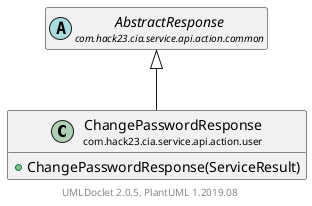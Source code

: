 @startuml
    set namespaceSeparator none
    hide empty fields
    hide empty methods

    class "<size:14>ChangePasswordResponse\n<size:10>com.hack23.cia.service.api.action.user" as com.hack23.cia.service.api.action.user.ChangePasswordResponse [[ChangePasswordResponse.html]] {
        +ChangePasswordResponse(ServiceResult)
    }

    abstract class "<size:14>AbstractResponse\n<size:10>com.hack23.cia.service.api.action.common" as com.hack23.cia.service.api.action.common.AbstractResponse [[../common/AbstractResponse.html]]

    com.hack23.cia.service.api.action.common.AbstractResponse <|-- com.hack23.cia.service.api.action.user.ChangePasswordResponse

    center footer UMLDoclet 2.0.5, PlantUML 1.2019.08
@enduml
